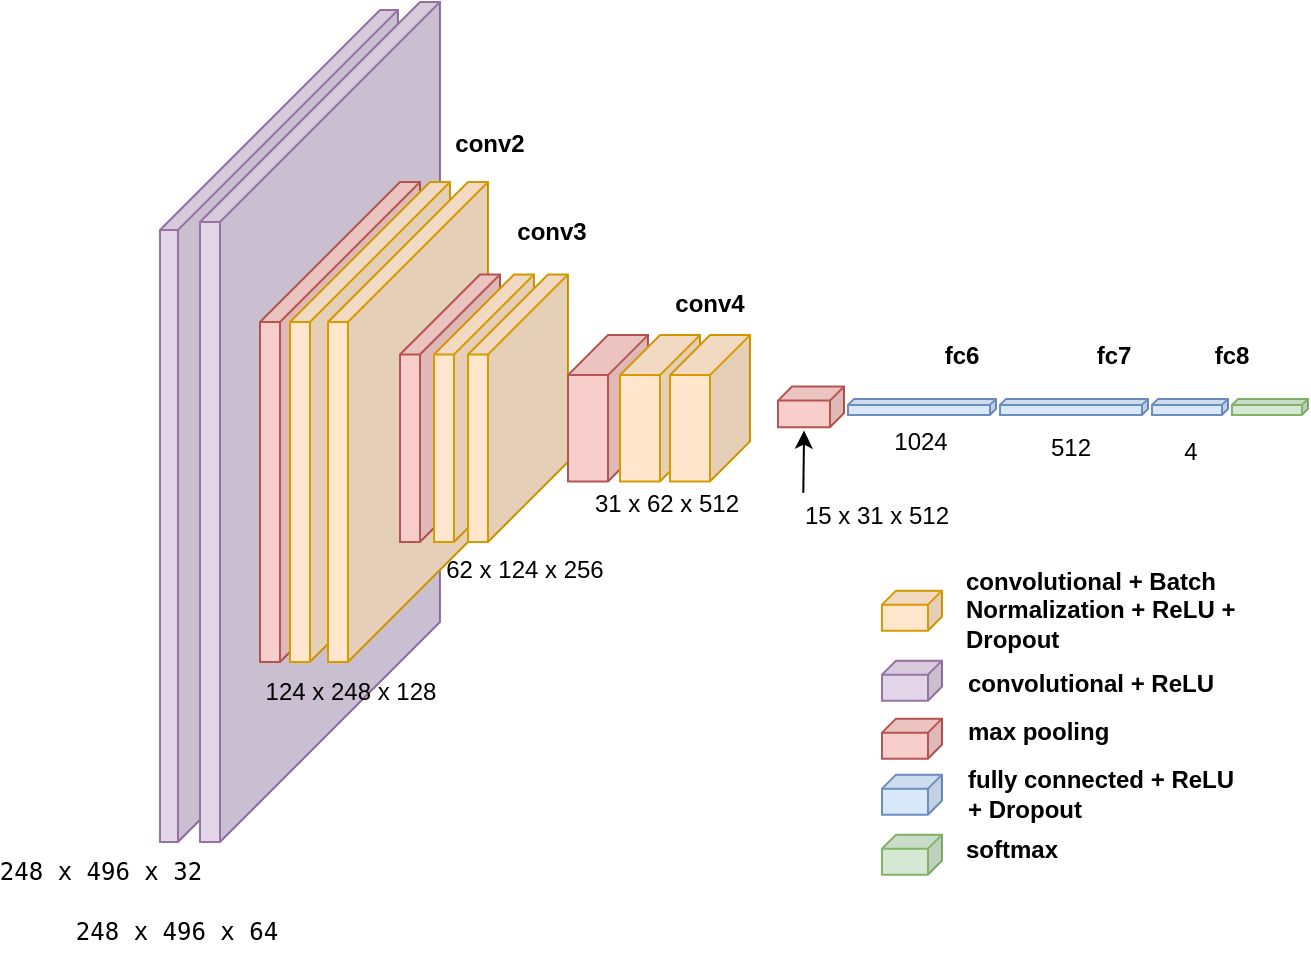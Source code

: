 <mxfile version="21.6.6" type="github">
  <diagram name="Page-1" id="bgZUmt2k91zt8RyKLeBg">
    <mxGraphModel dx="1804" dy="518" grid="1" gridSize="10" guides="1" tooltips="1" connect="1" arrows="1" fold="1" page="1" pageScale="1" pageWidth="850" pageHeight="1100" math="0" shadow="0">
      <root>
        <mxCell id="0" />
        <mxCell id="1" parent="0" />
        <mxCell id="MBbkY8plIAKEMvhHZzI3-1" value="" style="shape=cube;whiteSpace=wrap;html=1;boundedLbl=1;backgroundOutline=1;darkOpacity=0.05;darkOpacity2=0.1;size=110;direction=east;flipH=1;fillColor=#e1d5e7;strokeColor=#9673a6;" vertex="1" parent="1">
          <mxGeometry x="71" y="100" width="119" height="416" as="geometry" />
        </mxCell>
        <mxCell id="MBbkY8plIAKEMvhHZzI3-2" value="" style="shape=cube;whiteSpace=wrap;html=1;boundedLbl=1;backgroundOutline=1;darkOpacity=0.05;darkOpacity2=0.1;size=110;direction=east;flipH=1;fillColor=#e1d5e7;strokeColor=#9673a6;" vertex="1" parent="1">
          <mxGeometry x="91" y="96" width="120" height="420" as="geometry" />
        </mxCell>
        <mxCell id="MBbkY8plIAKEMvhHZzI3-3" value="" style="shape=cube;whiteSpace=wrap;html=1;boundedLbl=1;backgroundOutline=1;darkOpacity=0.05;darkOpacity2=0.1;size=70;direction=east;flipH=1;fillColor=#f8cecc;strokeColor=#b85450;" vertex="1" parent="1">
          <mxGeometry x="121" y="186" width="80" height="240" as="geometry" />
        </mxCell>
        <mxCell id="MBbkY8plIAKEMvhHZzI3-4" value="" style="shape=cube;whiteSpace=wrap;html=1;boundedLbl=1;backgroundOutline=1;darkOpacity=0.05;darkOpacity2=0.1;size=70;direction=east;flipH=1;fillColor=#ffe6cc;strokeColor=#d79b00;" vertex="1" parent="1">
          <mxGeometry x="136" y="186" width="80" height="240" as="geometry" />
        </mxCell>
        <mxCell id="MBbkY8plIAKEMvhHZzI3-5" value="" style="shape=cube;whiteSpace=wrap;html=1;boundedLbl=1;backgroundOutline=1;darkOpacity=0.05;darkOpacity2=0.1;size=70;direction=east;flipH=1;fillColor=#ffe6cc;strokeColor=#d79b00;" vertex="1" parent="1">
          <mxGeometry x="155" y="186" width="80" height="240" as="geometry" />
        </mxCell>
        <mxCell id="MBbkY8plIAKEMvhHZzI3-6" value="" style="shape=cube;whiteSpace=wrap;html=1;boundedLbl=1;backgroundOutline=1;darkOpacity=0.05;darkOpacity2=0.1;size=40;direction=east;flipH=1;fillColor=#f8cecc;strokeColor=#b85450;" vertex="1" parent="1">
          <mxGeometry x="191" y="232.25" width="50" height="133.75" as="geometry" />
        </mxCell>
        <mxCell id="MBbkY8plIAKEMvhHZzI3-7" value="" style="shape=cube;whiteSpace=wrap;html=1;boundedLbl=1;backgroundOutline=1;darkOpacity=0.05;darkOpacity2=0.1;size=40;direction=east;flipH=1;fillColor=#ffe6cc;strokeColor=#d79b00;" vertex="1" parent="1">
          <mxGeometry x="208" y="232.25" width="50" height="133.75" as="geometry" />
        </mxCell>
        <mxCell id="MBbkY8plIAKEMvhHZzI3-8" value="" style="shape=cube;whiteSpace=wrap;html=1;boundedLbl=1;backgroundOutline=1;darkOpacity=0.05;darkOpacity2=0.1;size=40;direction=east;flipH=1;fillColor=#ffe6cc;strokeColor=#d79b00;" vertex="1" parent="1">
          <mxGeometry x="225" y="232.25" width="50" height="133.75" as="geometry" />
        </mxCell>
        <mxCell id="MBbkY8plIAKEMvhHZzI3-9" value="" style="shape=cube;whiteSpace=wrap;html=1;boundedLbl=1;backgroundOutline=1;darkOpacity=0.05;darkOpacity2=0.1;size=20;direction=east;flipH=1;fillColor=#f8cecc;strokeColor=#b85450;" vertex="1" parent="1">
          <mxGeometry x="275" y="262.56" width="40" height="73.13" as="geometry" />
        </mxCell>
        <mxCell id="MBbkY8plIAKEMvhHZzI3-10" value="" style="shape=cube;whiteSpace=wrap;html=1;boundedLbl=1;backgroundOutline=1;darkOpacity=0.05;darkOpacity2=0.1;size=20;direction=east;flipH=1;fillColor=#ffe6cc;strokeColor=#d79b00;" vertex="1" parent="1">
          <mxGeometry x="301" y="262.56" width="40" height="73.13" as="geometry" />
        </mxCell>
        <mxCell id="MBbkY8plIAKEMvhHZzI3-11" value="" style="shape=cube;whiteSpace=wrap;html=1;boundedLbl=1;backgroundOutline=1;darkOpacity=0.05;darkOpacity2=0.1;size=20;direction=east;flipH=1;fillColor=#ffe6cc;strokeColor=#d79b00;" vertex="1" parent="1">
          <mxGeometry x="326" y="262.56" width="40" height="73.13" as="geometry" />
        </mxCell>
        <mxCell id="MBbkY8plIAKEMvhHZzI3-12" value="" style="shape=cube;whiteSpace=wrap;html=1;boundedLbl=1;backgroundOutline=1;darkOpacity=0.05;darkOpacity2=0.1;size=7;direction=east;flipH=1;fillColor=#f8cecc;strokeColor=#b85450;" vertex="1" parent="1">
          <mxGeometry x="380" y="288.28" width="33" height="20.32" as="geometry" />
        </mxCell>
        <mxCell id="MBbkY8plIAKEMvhHZzI3-13" value="" style="shape=cube;whiteSpace=wrap;html=1;boundedLbl=1;backgroundOutline=1;darkOpacity=0.05;darkOpacity2=0.1;size=3;direction=east;flipH=1;fillColor=#dae8fc;strokeColor=#6c8ebf;" vertex="1" parent="1">
          <mxGeometry x="415" y="294.44" width="74" height="8" as="geometry" />
        </mxCell>
        <mxCell id="MBbkY8plIAKEMvhHZzI3-14" value="" style="shape=cube;whiteSpace=wrap;html=1;boundedLbl=1;backgroundOutline=1;darkOpacity=0.05;darkOpacity2=0.1;size=3;direction=east;flipH=1;fillColor=#dae8fc;strokeColor=#6c8ebf;" vertex="1" parent="1">
          <mxGeometry x="491" y="294.45" width="74" height="8" as="geometry" />
        </mxCell>
        <mxCell id="MBbkY8plIAKEMvhHZzI3-15" value="" style="shape=cube;whiteSpace=wrap;html=1;boundedLbl=1;backgroundOutline=1;darkOpacity=0.05;darkOpacity2=0.1;size=3;direction=east;flipH=1;fillColor=#dae8fc;strokeColor=#6c8ebf;" vertex="1" parent="1">
          <mxGeometry x="567" y="294.45" width="38" height="8" as="geometry" />
        </mxCell>
        <mxCell id="MBbkY8plIAKEMvhHZzI3-16" value="" style="shape=cube;whiteSpace=wrap;html=1;boundedLbl=1;backgroundOutline=1;darkOpacity=0.05;darkOpacity2=0.1;size=7;direction=east;flipH=1;fillColor=#ffe6cc;strokeColor=#d79b00;" vertex="1" parent="1">
          <mxGeometry x="432" y="390.32" width="30" height="20" as="geometry" />
        </mxCell>
        <mxCell id="MBbkY8plIAKEMvhHZzI3-17" value="" style="shape=cube;whiteSpace=wrap;html=1;boundedLbl=1;backgroundOutline=1;darkOpacity=0.05;darkOpacity2=0.1;size=7;direction=east;flipH=1;fillColor=#f8cecc;strokeColor=#b85450;" vertex="1" parent="1">
          <mxGeometry x="432" y="454.32" width="30" height="20" as="geometry" />
        </mxCell>
        <mxCell id="MBbkY8plIAKEMvhHZzI3-18" value="" style="shape=cube;whiteSpace=wrap;html=1;boundedLbl=1;backgroundOutline=1;darkOpacity=0.05;darkOpacity2=0.1;size=7;direction=east;flipH=1;fillColor=#dae8fc;strokeColor=#6c8ebf;" vertex="1" parent="1">
          <mxGeometry x="432" y="482.32" width="30" height="20" as="geometry" />
        </mxCell>
        <mxCell id="MBbkY8plIAKEMvhHZzI3-19" value="" style="shape=cube;whiteSpace=wrap;html=1;boundedLbl=1;backgroundOutline=1;darkOpacity=0.05;darkOpacity2=0.1;size=3;direction=east;flipH=1;fillColor=#d5e8d4;strokeColor=#82b366;" vertex="1" parent="1">
          <mxGeometry x="607" y="294.44" width="38" height="8" as="geometry" />
        </mxCell>
        <mxCell id="MBbkY8plIAKEMvhHZzI3-20" value="" style="shape=cube;whiteSpace=wrap;html=1;boundedLbl=1;backgroundOutline=1;darkOpacity=0.05;darkOpacity2=0.1;size=7;direction=east;flipH=1;fillColor=#d5e8d4;strokeColor=#82b366;" vertex="1" parent="1">
          <mxGeometry x="432" y="512.32" width="30" height="20" as="geometry" />
        </mxCell>
        <mxCell id="MBbkY8plIAKEMvhHZzI3-21" value="&lt;b&gt;conv2&lt;/b&gt;" style="text;html=1;strokeColor=none;fillColor=none;align=center;verticalAlign=middle;whiteSpace=wrap;rounded=0;" vertex="1" parent="1">
          <mxGeometry x="216" y="152" width="40" height="30" as="geometry" />
        </mxCell>
        <mxCell id="MBbkY8plIAKEMvhHZzI3-22" value="&lt;b&gt;conv3&lt;/b&gt;" style="text;html=1;strokeColor=none;fillColor=none;align=center;verticalAlign=middle;whiteSpace=wrap;rounded=0;" vertex="1" parent="1">
          <mxGeometry x="247" y="196" width="40" height="30" as="geometry" />
        </mxCell>
        <mxCell id="MBbkY8plIAKEMvhHZzI3-23" value="&lt;b&gt;conv4&lt;/b&gt;" style="text;html=1;strokeColor=none;fillColor=none;align=center;verticalAlign=middle;whiteSpace=wrap;rounded=0;" vertex="1" parent="1">
          <mxGeometry x="326" y="232.25" width="40" height="30" as="geometry" />
        </mxCell>
        <mxCell id="MBbkY8plIAKEMvhHZzI3-24" value="&lt;b&gt;fc6&lt;/b&gt;" style="text;html=1;strokeColor=none;fillColor=none;align=center;verticalAlign=middle;whiteSpace=wrap;rounded=0;" vertex="1" parent="1">
          <mxGeometry x="452" y="258.28" width="40" height="30" as="geometry" />
        </mxCell>
        <mxCell id="MBbkY8plIAKEMvhHZzI3-25" value="&lt;b&gt;fc7&lt;/b&gt;" style="text;html=1;strokeColor=none;fillColor=none;align=center;verticalAlign=middle;whiteSpace=wrap;rounded=0;" vertex="1" parent="1">
          <mxGeometry x="528" y="258.28" width="40" height="30" as="geometry" />
        </mxCell>
        <mxCell id="MBbkY8plIAKEMvhHZzI3-26" value="&lt;b&gt;fc8&lt;/b&gt;" style="text;html=1;strokeColor=none;fillColor=none;align=center;verticalAlign=middle;whiteSpace=wrap;rounded=0;" vertex="1" parent="1">
          <mxGeometry x="587" y="258.28" width="40" height="30" as="geometry" />
        </mxCell>
        <mxCell id="MBbkY8plIAKEMvhHZzI3-27" value="&lt;pre&gt;248 x 496 x 64&lt;/pre&gt;" style="text;html=1;strokeColor=none;fillColor=none;align=center;verticalAlign=middle;whiteSpace=wrap;rounded=0;" vertex="1" parent="1">
          <mxGeometry x="30" y="546" width="99" height="30" as="geometry" />
        </mxCell>
        <mxCell id="MBbkY8plIAKEMvhHZzI3-28" value="124 x 248 x 128" style="text;html=1;strokeColor=none;fillColor=none;align=center;verticalAlign=middle;whiteSpace=wrap;rounded=0;" vertex="1" parent="1">
          <mxGeometry x="117" y="426" width="99" height="30" as="geometry" />
        </mxCell>
        <mxCell id="MBbkY8plIAKEMvhHZzI3-29" value="62 x 124 x 256" style="text;html=1;strokeColor=none;fillColor=none;align=center;verticalAlign=middle;whiteSpace=wrap;rounded=0;" vertex="1" parent="1">
          <mxGeometry x="204" y="365" width="99" height="30" as="geometry" />
        </mxCell>
        <mxCell id="MBbkY8plIAKEMvhHZzI3-30" value="31 x 62 x 512" style="text;html=1;strokeColor=none;fillColor=none;align=center;verticalAlign=middle;whiteSpace=wrap;rounded=0;" vertex="1" parent="1">
          <mxGeometry x="275" y="332" width="99" height="30" as="geometry" />
        </mxCell>
        <mxCell id="MBbkY8plIAKEMvhHZzI3-31" value="15 x 31 x 512" style="text;html=1;strokeColor=none;fillColor=none;align=center;verticalAlign=middle;whiteSpace=wrap;rounded=0;" vertex="1" parent="1">
          <mxGeometry x="380" y="341.44" width="99" height="23.88" as="geometry" />
        </mxCell>
        <mxCell id="MBbkY8plIAKEMvhHZzI3-32" value="" style="endArrow=classic;html=1;entryX=0.605;entryY=1.084;entryDx=0;entryDy=0;entryPerimeter=0;" edge="1" parent="1" target="MBbkY8plIAKEMvhHZzI3-12">
          <mxGeometry width="50" height="50" relative="1" as="geometry">
            <mxPoint x="392.648" y="341.44" as="sourcePoint" />
            <mxPoint x="397" y="316.32" as="targetPoint" />
          </mxGeometry>
        </mxCell>
        <mxCell id="MBbkY8plIAKEMvhHZzI3-33" value="1024" style="text;html=1;strokeColor=none;fillColor=none;align=center;verticalAlign=middle;whiteSpace=wrap;rounded=0;" vertex="1" parent="1">
          <mxGeometry x="413" y="308.6" width="77" height="15" as="geometry" />
        </mxCell>
        <mxCell id="MBbkY8plIAKEMvhHZzI3-34" value="4" style="text;html=1;strokeColor=none;fillColor=none;align=center;verticalAlign=middle;whiteSpace=wrap;rounded=0;" vertex="1" parent="1">
          <mxGeometry x="536.5" y="308.6" width="99" height="24" as="geometry" />
        </mxCell>
        <mxCell id="MBbkY8plIAKEMvhHZzI3-35" value="convolutional + Batch Normalization + ReLU + Dropout" style="text;html=1;strokeColor=none;fillColor=none;align=left;verticalAlign=middle;whiteSpace=wrap;rounded=0;fontStyle=1" vertex="1" parent="1">
          <mxGeometry x="472" y="388.38" width="138" height="23.88" as="geometry" />
        </mxCell>
        <mxCell id="MBbkY8plIAKEMvhHZzI3-36" value="max pooling" style="text;html=1;strokeColor=none;fillColor=none;align=left;verticalAlign=middle;whiteSpace=wrap;rounded=0;fontStyle=1" vertex="1" parent="1">
          <mxGeometry x="473" y="449.38" width="138" height="23.88" as="geometry" />
        </mxCell>
        <mxCell id="MBbkY8plIAKEMvhHZzI3-37" value="fully connected + ReLU + Dropout" style="text;html=1;strokeColor=none;fillColor=none;align=left;verticalAlign=middle;whiteSpace=wrap;rounded=0;fontStyle=1" vertex="1" parent="1">
          <mxGeometry x="473" y="480.44" width="138" height="23.88" as="geometry" />
        </mxCell>
        <mxCell id="MBbkY8plIAKEMvhHZzI3-38" value="softmax" style="text;html=1;strokeColor=none;fillColor=none;align=left;verticalAlign=middle;whiteSpace=wrap;rounded=0;fontStyle=1" vertex="1" parent="1">
          <mxGeometry x="472" y="508.44" width="138" height="23.88" as="geometry" />
        </mxCell>
        <mxCell id="MBbkY8plIAKEMvhHZzI3-39" value="&lt;pre&gt;248 x 496 x 32&lt;/pre&gt;" style="text;html=1;strokeColor=none;fillColor=none;align=center;verticalAlign=middle;whiteSpace=wrap;rounded=0;" vertex="1" parent="1">
          <mxGeometry x="-8" y="516" width="99" height="30" as="geometry" />
        </mxCell>
        <mxCell id="MBbkY8plIAKEMvhHZzI3-40" value="512" style="text;html=1;strokeColor=none;fillColor=none;align=center;verticalAlign=middle;whiteSpace=wrap;rounded=0;" vertex="1" parent="1">
          <mxGeometry x="488" y="311.45" width="77" height="15" as="geometry" />
        </mxCell>
        <mxCell id="MBbkY8plIAKEMvhHZzI3-42" value="" style="shape=cube;whiteSpace=wrap;html=1;boundedLbl=1;backgroundOutline=1;darkOpacity=0.05;darkOpacity2=0.1;size=7;direction=east;flipH=1;fillColor=#e1d5e7;strokeColor=#9673a6;" vertex="1" parent="1">
          <mxGeometry x="432" y="425.32" width="30" height="20" as="geometry" />
        </mxCell>
        <mxCell id="MBbkY8plIAKEMvhHZzI3-43" value="convolutional + ReLU" style="text;html=1;strokeColor=none;fillColor=none;align=left;verticalAlign=middle;whiteSpace=wrap;rounded=0;fontStyle=1" vertex="1" parent="1">
          <mxGeometry x="473" y="425.32" width="138" height="23.88" as="geometry" />
        </mxCell>
      </root>
    </mxGraphModel>
  </diagram>
</mxfile>
